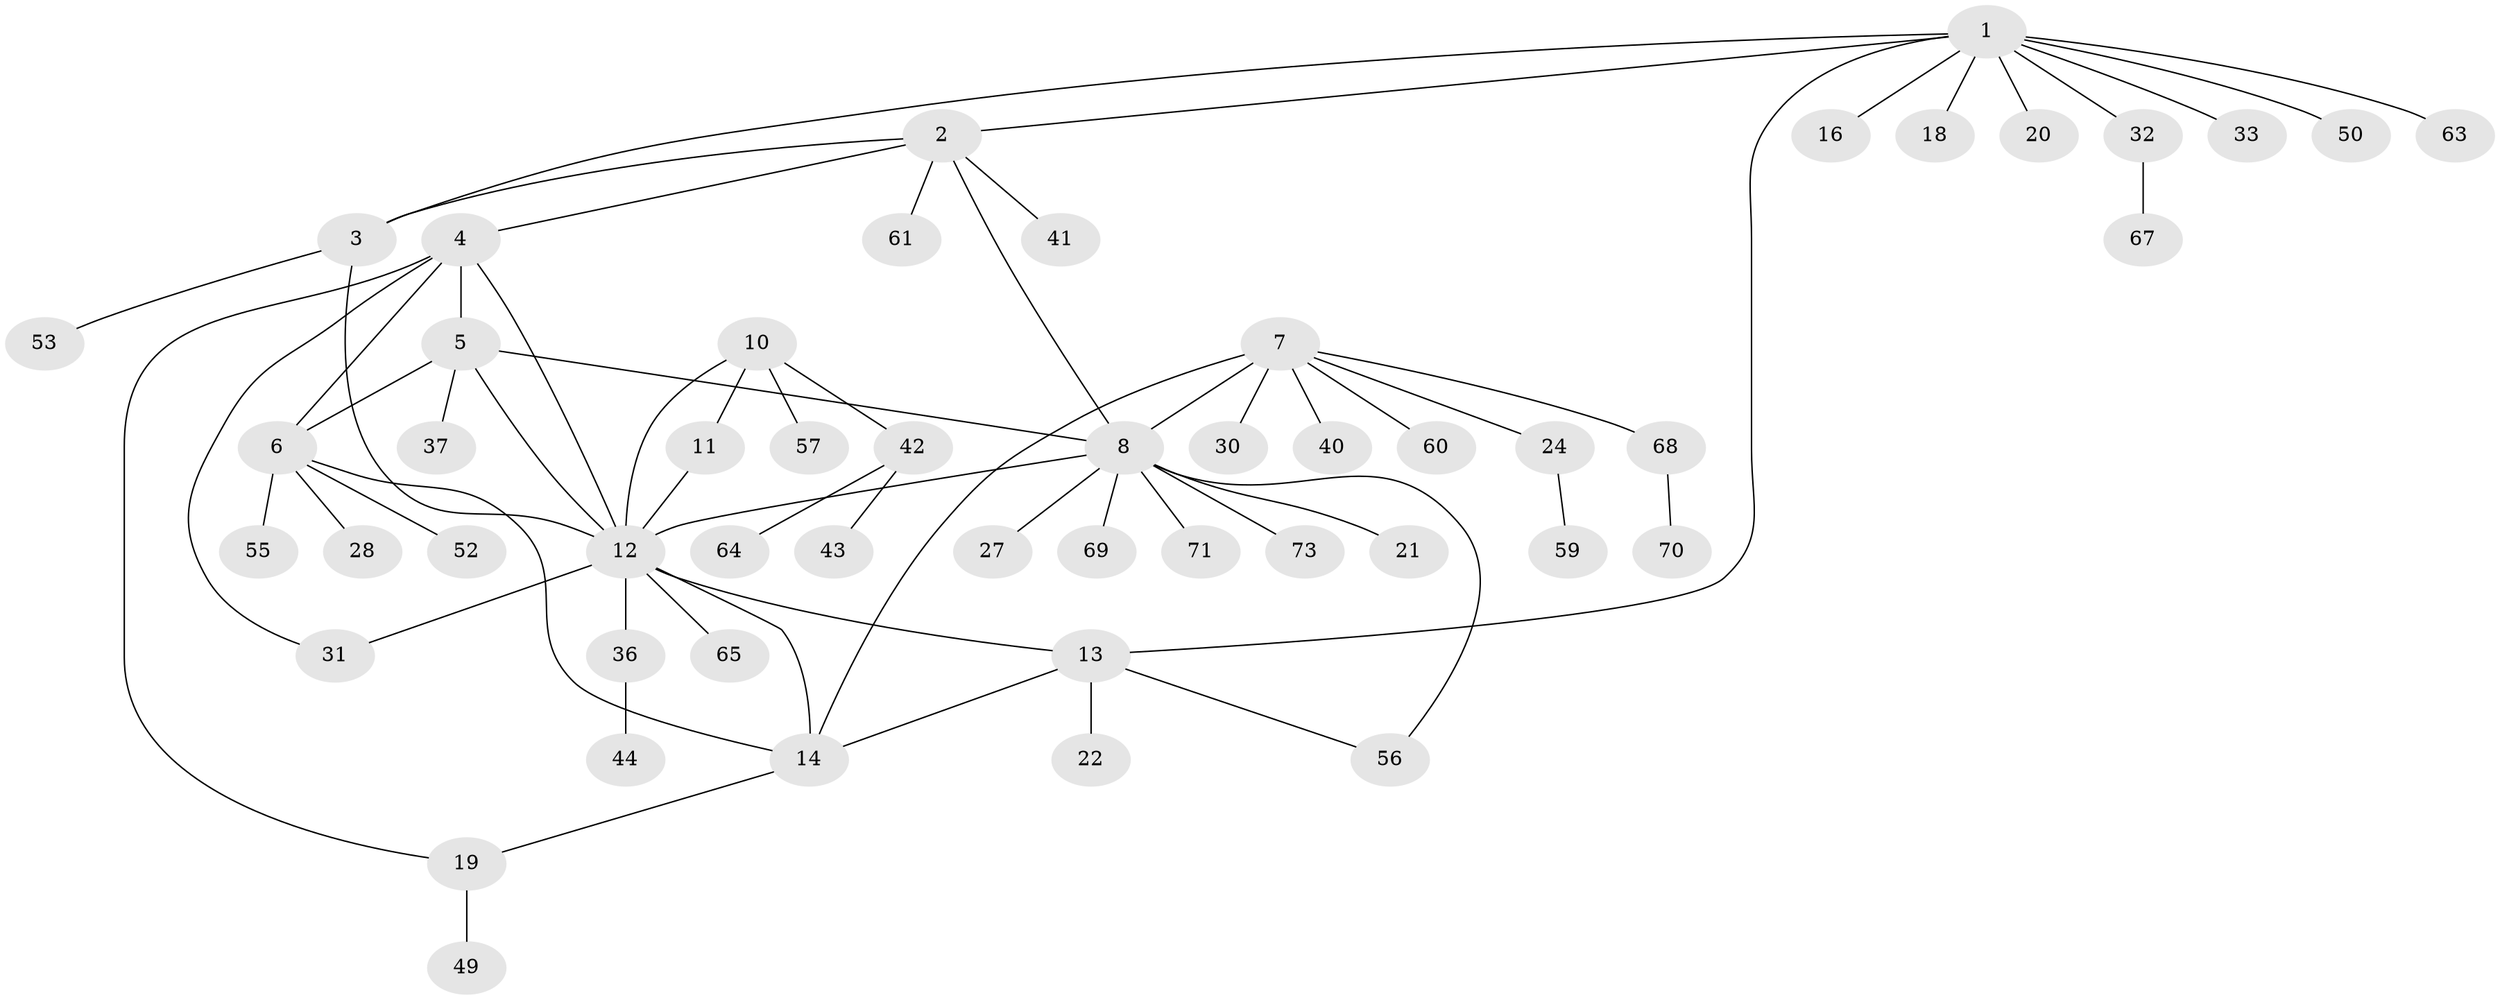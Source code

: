 // original degree distribution, {10: 0.013513513513513514, 7: 0.04054054054054054, 5: 0.02702702702702703, 6: 0.08108108108108109, 9: 0.013513513513513514, 4: 0.02702702702702703, 3: 0.05405405405405406, 1: 0.5405405405405406, 2: 0.20270270270270271}
// Generated by graph-tools (version 1.1) at 2025/42/03/06/25 10:42:08]
// undirected, 52 vertices, 65 edges
graph export_dot {
graph [start="1"]
  node [color=gray90,style=filled];
  1 [super="+17"];
  2 [super="+39"];
  3 [super="+25"];
  4 [super="+23"];
  5 [super="+38"];
  6 [super="+26"];
  7 [super="+29"];
  8 [super="+9"];
  10 [super="+34"];
  11 [super="+54"];
  12 [super="+15"];
  13 [super="+51"];
  14 [super="+74"];
  16;
  18;
  19 [super="+45"];
  20;
  21;
  22 [super="+47"];
  24 [super="+35"];
  27;
  28 [super="+48"];
  30;
  31;
  32 [super="+46"];
  33;
  36;
  37;
  40;
  41;
  42 [super="+62"];
  43 [super="+72"];
  44;
  49 [super="+58"];
  50;
  52;
  53;
  55;
  56;
  57;
  59 [super="+66"];
  60;
  61;
  63;
  64;
  65;
  67;
  68;
  69;
  70;
  71;
  73;
  1 -- 2;
  1 -- 3;
  1 -- 13;
  1 -- 16;
  1 -- 18;
  1 -- 32;
  1 -- 33;
  1 -- 50;
  1 -- 63;
  1 -- 20;
  2 -- 3;
  2 -- 4;
  2 -- 8;
  2 -- 41;
  2 -- 61;
  3 -- 12;
  3 -- 53;
  4 -- 5;
  4 -- 6;
  4 -- 12;
  4 -- 31;
  4 -- 19;
  5 -- 6;
  5 -- 12;
  5 -- 37;
  5 -- 8;
  6 -- 28;
  6 -- 52;
  6 -- 55;
  6 -- 14;
  7 -- 8 [weight=2];
  7 -- 14;
  7 -- 24;
  7 -- 30;
  7 -- 40;
  7 -- 60;
  7 -- 68;
  8 -- 21;
  8 -- 69;
  8 -- 71;
  8 -- 73;
  8 -- 56;
  8 -- 27;
  8 -- 12;
  10 -- 11;
  10 -- 12;
  10 -- 42;
  10 -- 57;
  11 -- 12;
  12 -- 65;
  12 -- 36;
  12 -- 13;
  12 -- 14;
  12 -- 31;
  13 -- 14;
  13 -- 22;
  13 -- 56;
  14 -- 19;
  19 -- 49;
  24 -- 59;
  32 -- 67;
  36 -- 44;
  42 -- 43;
  42 -- 64;
  68 -- 70;
}
